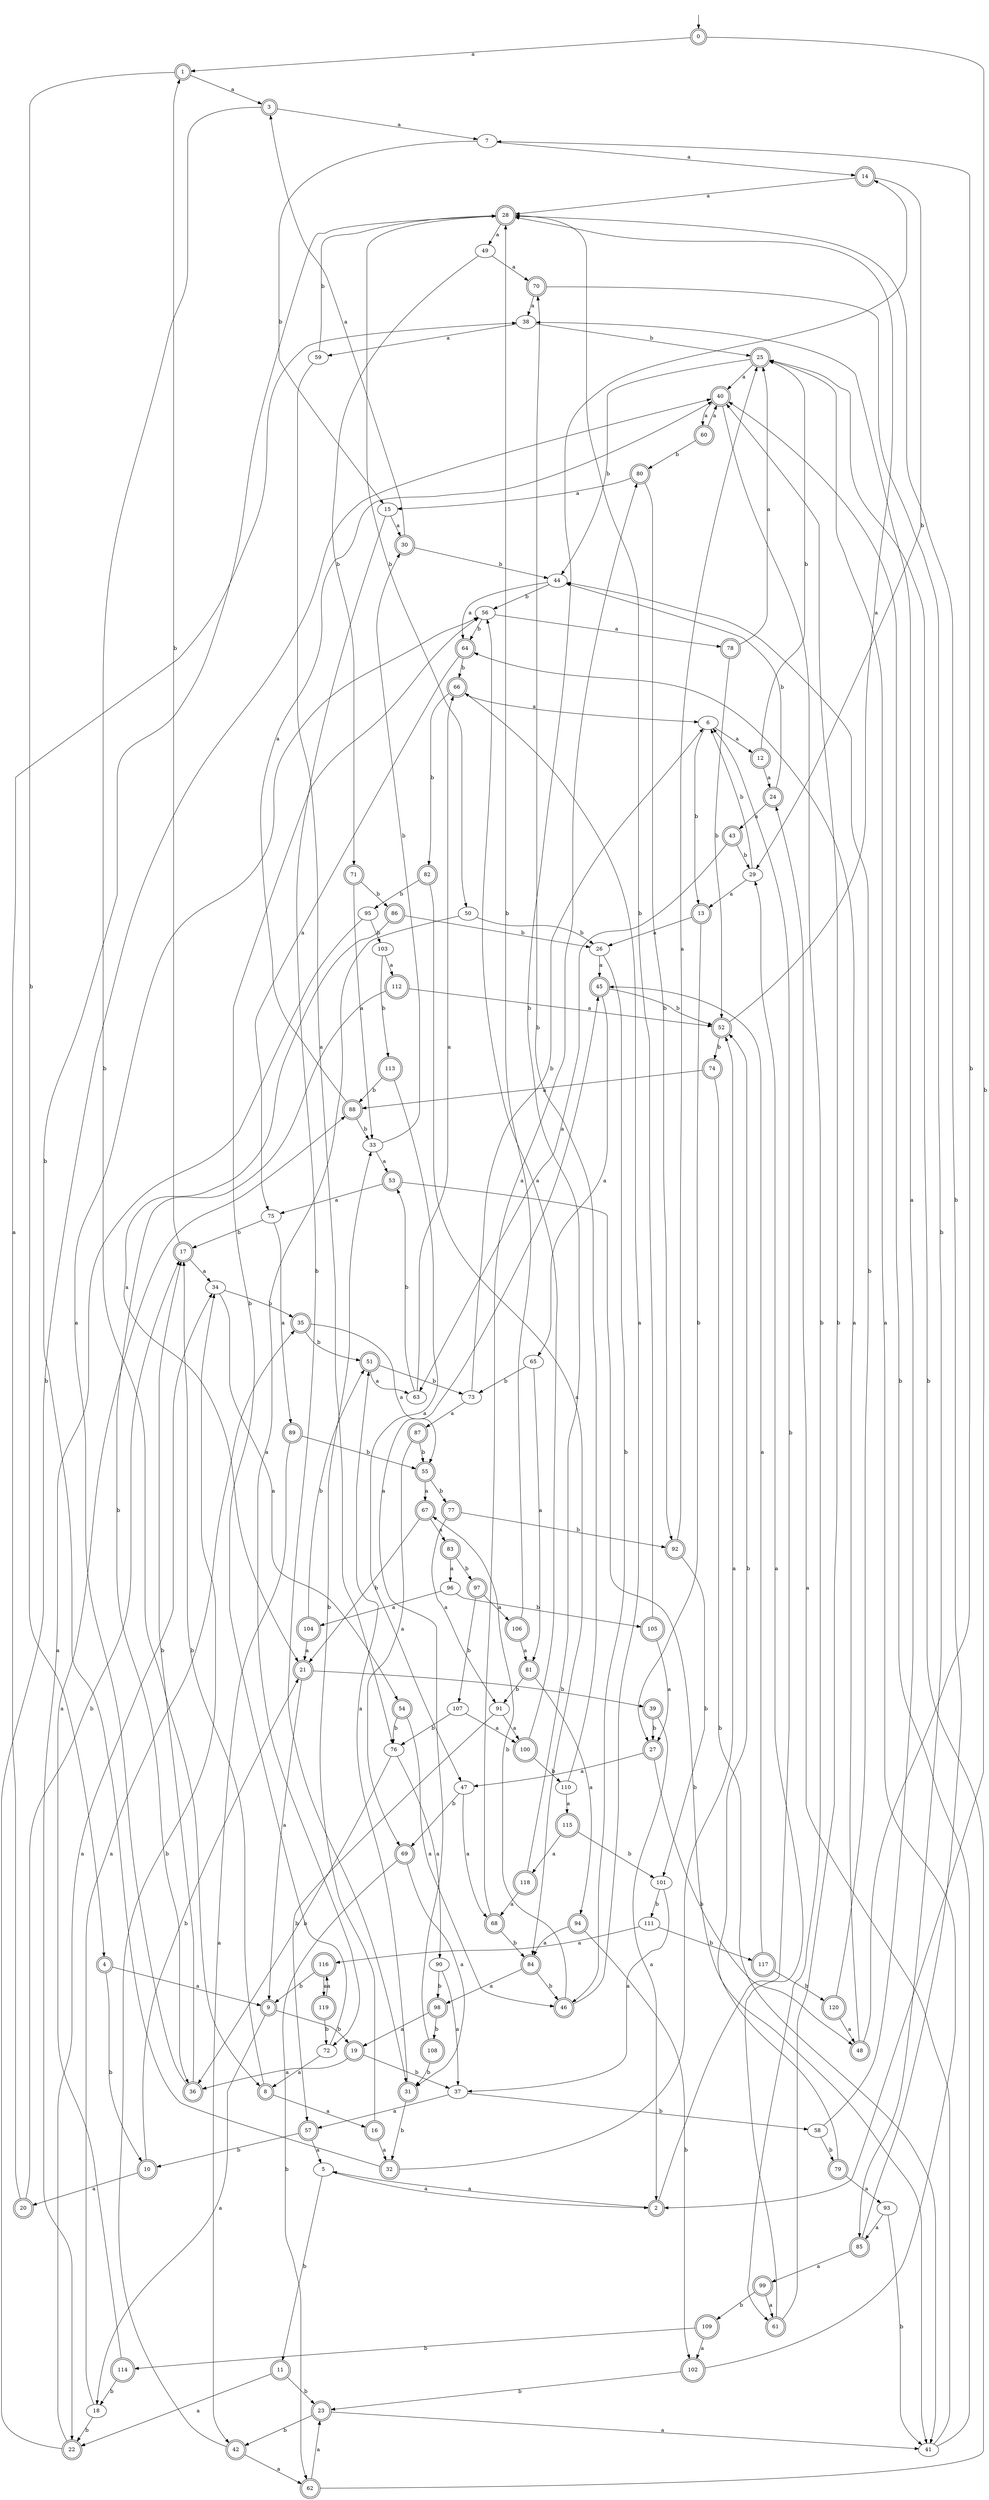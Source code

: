 digraph RandomDFA {
  __start0 [label="", shape=none];
  __start0 -> 0 [label=""];
  0 [shape=circle] [shape=doublecircle]
  0 -> 1 [label="a"]
  0 -> 2 [label="b"]
  1 [shape=doublecircle]
  1 -> 3 [label="a"]
  1 -> 4 [label="b"]
  2 [shape=doublecircle]
  2 -> 5 [label="a"]
  2 -> 6 [label="b"]
  3 [shape=doublecircle]
  3 -> 7 [label="a"]
  3 -> 8 [label="b"]
  4 [shape=doublecircle]
  4 -> 9 [label="a"]
  4 -> 10 [label="b"]
  5
  5 -> 2 [label="a"]
  5 -> 11 [label="b"]
  6
  6 -> 12 [label="a"]
  6 -> 13 [label="b"]
  7
  7 -> 14 [label="a"]
  7 -> 15 [label="b"]
  8 [shape=doublecircle]
  8 -> 16 [label="a"]
  8 -> 17 [label="b"]
  9 [shape=doublecircle]
  9 -> 18 [label="a"]
  9 -> 19 [label="b"]
  10 [shape=doublecircle]
  10 -> 20 [label="a"]
  10 -> 21 [label="b"]
  11 [shape=doublecircle]
  11 -> 22 [label="a"]
  11 -> 23 [label="b"]
  12 [shape=doublecircle]
  12 -> 24 [label="a"]
  12 -> 25 [label="b"]
  13 [shape=doublecircle]
  13 -> 26 [label="a"]
  13 -> 27 [label="b"]
  14 [shape=doublecircle]
  14 -> 28 [label="a"]
  14 -> 29 [label="b"]
  15
  15 -> 30 [label="a"]
  15 -> 31 [label="b"]
  16 [shape=doublecircle]
  16 -> 32 [label="a"]
  16 -> 33 [label="b"]
  17 [shape=doublecircle]
  17 -> 34 [label="a"]
  17 -> 1 [label="b"]
  18
  18 -> 35 [label="a"]
  18 -> 22 [label="b"]
  19 [shape=doublecircle]
  19 -> 36 [label="a"]
  19 -> 37 [label="b"]
  20 [shape=doublecircle]
  20 -> 38 [label="a"]
  20 -> 17 [label="b"]
  21 [shape=doublecircle]
  21 -> 9 [label="a"]
  21 -> 39 [label="b"]
  22 [shape=doublecircle]
  22 -> 34 [label="a"]
  22 -> 40 [label="b"]
  23 [shape=doublecircle]
  23 -> 41 [label="a"]
  23 -> 42 [label="b"]
  24 [shape=doublecircle]
  24 -> 43 [label="a"]
  24 -> 44 [label="b"]
  25 [shape=doublecircle]
  25 -> 40 [label="a"]
  25 -> 44 [label="b"]
  26
  26 -> 45 [label="a"]
  26 -> 46 [label="b"]
  27 [shape=doublecircle]
  27 -> 47 [label="a"]
  27 -> 48 [label="b"]
  28 [shape=doublecircle]
  28 -> 49 [label="a"]
  28 -> 50 [label="b"]
  29
  29 -> 13 [label="a"]
  29 -> 6 [label="b"]
  30 [shape=doublecircle]
  30 -> 3 [label="a"]
  30 -> 44 [label="b"]
  31 [shape=doublecircle]
  31 -> 51 [label="a"]
  31 -> 32 [label="b"]
  32 [shape=doublecircle]
  32 -> 52 [label="a"]
  32 -> 28 [label="b"]
  33
  33 -> 53 [label="a"]
  33 -> 30 [label="b"]
  34
  34 -> 54 [label="a"]
  34 -> 35 [label="b"]
  35 [shape=doublecircle]
  35 -> 55 [label="a"]
  35 -> 51 [label="b"]
  36 [shape=doublecircle]
  36 -> 56 [label="a"]
  36 -> 17 [label="b"]
  37
  37 -> 57 [label="a"]
  37 -> 58 [label="b"]
  38
  38 -> 59 [label="a"]
  38 -> 25 [label="b"]
  39 [shape=doublecircle]
  39 -> 2 [label="a"]
  39 -> 27 [label="b"]
  40 [shape=doublecircle]
  40 -> 60 [label="a"]
  40 -> 61 [label="b"]
  41
  41 -> 24 [label="a"]
  41 -> 40 [label="b"]
  42 [shape=doublecircle]
  42 -> 62 [label="a"]
  42 -> 34 [label="b"]
  43 [shape=doublecircle]
  43 -> 63 [label="a"]
  43 -> 29 [label="b"]
  44
  44 -> 64 [label="a"]
  44 -> 56 [label="b"]
  45 [shape=doublecircle]
  45 -> 65 [label="a"]
  45 -> 52 [label="b"]
  46 [shape=doublecircle]
  46 -> 66 [label="a"]
  46 -> 67 [label="b"]
  47
  47 -> 68 [label="a"]
  47 -> 69 [label="b"]
  48 [shape=doublecircle]
  48 -> 64 [label="a"]
  48 -> 7 [label="b"]
  49
  49 -> 70 [label="a"]
  49 -> 71 [label="b"]
  50
  50 -> 72 [label="a"]
  50 -> 26 [label="b"]
  51 [shape=doublecircle]
  51 -> 63 [label="a"]
  51 -> 73 [label="b"]
  52 [shape=doublecircle]
  52 -> 28 [label="a"]
  52 -> 74 [label="b"]
  53 [shape=doublecircle]
  53 -> 75 [label="a"]
  53 -> 41 [label="b"]
  54 [shape=doublecircle]
  54 -> 46 [label="a"]
  54 -> 76 [label="b"]
  55 [shape=doublecircle]
  55 -> 67 [label="a"]
  55 -> 77 [label="b"]
  56
  56 -> 78 [label="a"]
  56 -> 64 [label="b"]
  57 [shape=doublecircle]
  57 -> 5 [label="a"]
  57 -> 10 [label="b"]
  58
  58 -> 38 [label="a"]
  58 -> 79 [label="b"]
  59
  59 -> 76 [label="a"]
  59 -> 28 [label="b"]
  60 [shape=doublecircle]
  60 -> 40 [label="a"]
  60 -> 80 [label="b"]
  61 [shape=doublecircle]
  61 -> 29 [label="a"]
  61 -> 40 [label="b"]
  62 [shape=doublecircle]
  62 -> 23 [label="a"]
  62 -> 25 [label="b"]
  63
  63 -> 66 [label="a"]
  63 -> 53 [label="b"]
  64 [shape=doublecircle]
  64 -> 75 [label="a"]
  64 -> 66 [label="b"]
  65
  65 -> 81 [label="a"]
  65 -> 73 [label="b"]
  66 [shape=doublecircle]
  66 -> 6 [label="a"]
  66 -> 82 [label="b"]
  67 [shape=doublecircle]
  67 -> 83 [label="a"]
  67 -> 21 [label="b"]
  68 [shape=doublecircle]
  68 -> 80 [label="a"]
  68 -> 84 [label="b"]
  69 [shape=doublecircle]
  69 -> 31 [label="a"]
  69 -> 62 [label="b"]
  70 [shape=doublecircle]
  70 -> 38 [label="a"]
  70 -> 85 [label="b"]
  71 [shape=doublecircle]
  71 -> 33 [label="a"]
  71 -> 86 [label="b"]
  72
  72 -> 8 [label="a"]
  72 -> 56 [label="b"]
  73
  73 -> 87 [label="a"]
  73 -> 6 [label="b"]
  74 [shape=doublecircle]
  74 -> 88 [label="a"]
  74 -> 41 [label="b"]
  75
  75 -> 89 [label="a"]
  75 -> 17 [label="b"]
  76
  76 -> 90 [label="a"]
  76 -> 36 [label="b"]
  77 [shape=doublecircle]
  77 -> 91 [label="a"]
  77 -> 92 [label="b"]
  78 [shape=doublecircle]
  78 -> 25 [label="a"]
  78 -> 52 [label="b"]
  79 [shape=doublecircle]
  79 -> 93 [label="a"]
  79 -> 52 [label="b"]
  80 [shape=doublecircle]
  80 -> 15 [label="a"]
  80 -> 92 [label="b"]
  81 [shape=doublecircle]
  81 -> 94 [label="a"]
  81 -> 91 [label="b"]
  82 [shape=doublecircle]
  82 -> 84 [label="a"]
  82 -> 95 [label="b"]
  83 [shape=doublecircle]
  83 -> 96 [label="a"]
  83 -> 97 [label="b"]
  84 [shape=doublecircle]
  84 -> 98 [label="a"]
  84 -> 46 [label="b"]
  85 [shape=doublecircle]
  85 -> 99 [label="a"]
  85 -> 28 [label="b"]
  86 [shape=doublecircle]
  86 -> 21 [label="a"]
  86 -> 26 [label="b"]
  87 [shape=doublecircle]
  87 -> 69 [label="a"]
  87 -> 55 [label="b"]
  88 [shape=doublecircle]
  88 -> 40 [label="a"]
  88 -> 33 [label="b"]
  89 [shape=doublecircle]
  89 -> 42 [label="a"]
  89 -> 55 [label="b"]
  90
  90 -> 37 [label="a"]
  90 -> 98 [label="b"]
  91
  91 -> 100 [label="a"]
  91 -> 57 [label="b"]
  92 [shape=doublecircle]
  92 -> 25 [label="a"]
  92 -> 101 [label="b"]
  93
  93 -> 85 [label="a"]
  93 -> 41 [label="b"]
  94 [shape=doublecircle]
  94 -> 84 [label="a"]
  94 -> 102 [label="b"]
  95
  95 -> 22 [label="a"]
  95 -> 103 [label="b"]
  96
  96 -> 104 [label="a"]
  96 -> 105 [label="b"]
  97 [shape=doublecircle]
  97 -> 106 [label="a"]
  97 -> 107 [label="b"]
  98 [shape=doublecircle]
  98 -> 19 [label="a"]
  98 -> 108 [label="b"]
  99 [shape=doublecircle]
  99 -> 61 [label="a"]
  99 -> 109 [label="b"]
  100 [shape=doublecircle]
  100 -> 56 [label="a"]
  100 -> 110 [label="b"]
  101
  101 -> 37 [label="a"]
  101 -> 111 [label="b"]
  102 [shape=doublecircle]
  102 -> 25 [label="a"]
  102 -> 23 [label="b"]
  103
  103 -> 112 [label="a"]
  103 -> 113 [label="b"]
  104 [shape=doublecircle]
  104 -> 21 [label="a"]
  104 -> 51 [label="b"]
  105 [shape=doublecircle]
  105 -> 27 [label="a"]
  105 -> 28 [label="b"]
  106 [shape=doublecircle]
  106 -> 81 [label="a"]
  106 -> 28 [label="b"]
  107
  107 -> 100 [label="a"]
  107 -> 76 [label="b"]
  108 [shape=doublecircle]
  108 -> 45 [label="a"]
  108 -> 31 [label="b"]
  109 [shape=doublecircle]
  109 -> 102 [label="a"]
  109 -> 114 [label="b"]
  110
  110 -> 115 [label="a"]
  110 -> 70 [label="b"]
  111
  111 -> 116 [label="a"]
  111 -> 117 [label="b"]
  112 [shape=doublecircle]
  112 -> 52 [label="a"]
  112 -> 36 [label="b"]
  113 [shape=doublecircle]
  113 -> 47 [label="a"]
  113 -> 88 [label="b"]
  114 [shape=doublecircle]
  114 -> 88 [label="a"]
  114 -> 18 [label="b"]
  115 [shape=doublecircle]
  115 -> 118 [label="a"]
  115 -> 101 [label="b"]
  116 [shape=doublecircle]
  116 -> 119 [label="a"]
  116 -> 9 [label="b"]
  117 [shape=doublecircle]
  117 -> 45 [label="a"]
  117 -> 120 [label="b"]
  118 [shape=doublecircle]
  118 -> 68 [label="a"]
  118 -> 14 [label="b"]
  119 [shape=doublecircle]
  119 -> 116 [label="a"]
  119 -> 72 [label="b"]
  120 [shape=doublecircle]
  120 -> 48 [label="a"]
  120 -> 44 [label="b"]
}
